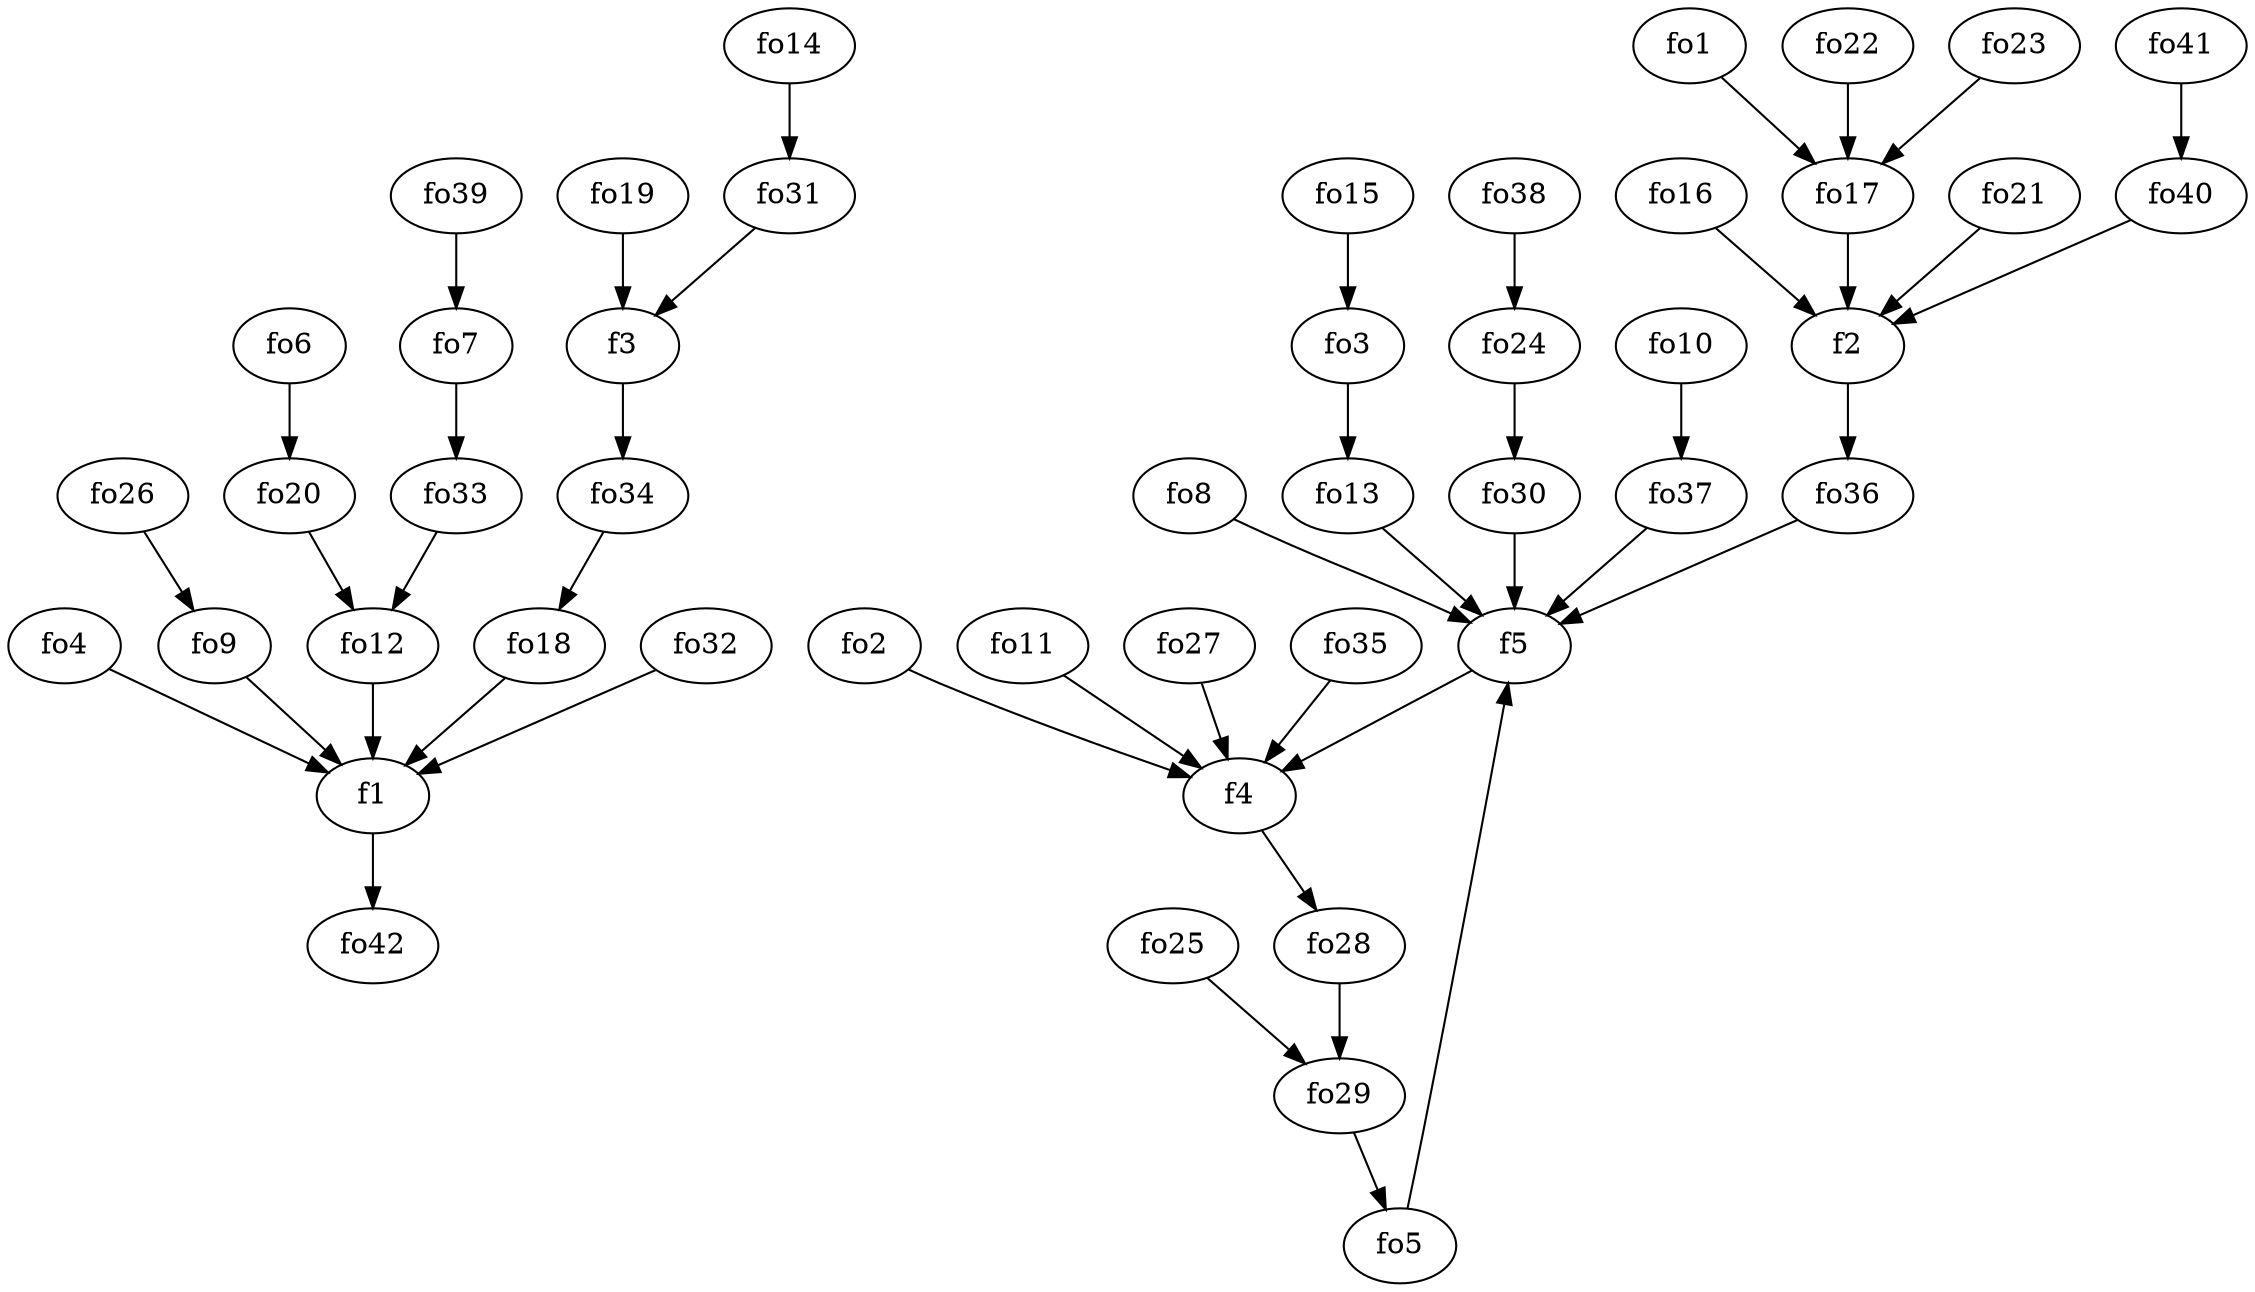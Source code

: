strict digraph  {
f1;
f2;
f3;
f4;
f5;
fo1;
fo2;
fo3;
fo4;
fo5;
fo6;
fo7;
fo8;
fo9;
fo10;
fo11;
fo12;
fo13;
fo14;
fo15;
fo16;
fo17;
fo18;
fo19;
fo20;
fo21;
fo22;
fo23;
fo24;
fo25;
fo26;
fo27;
fo28;
fo29;
fo30;
fo31;
fo32;
fo33;
fo34;
fo35;
fo36;
fo37;
fo38;
fo39;
fo40;
fo41;
fo42;
f1 -> fo42  [weight=2];
f2 -> fo36  [weight=2];
f3 -> fo34  [weight=2];
f4 -> fo28  [weight=2];
f5 -> f4  [weight=2];
fo1 -> fo17  [weight=2];
fo2 -> f4  [weight=2];
fo3 -> fo13  [weight=2];
fo4 -> f1  [weight=2];
fo5 -> f5  [weight=2];
fo6 -> fo20  [weight=2];
fo7 -> fo33  [weight=2];
fo8 -> f5  [weight=2];
fo9 -> f1  [weight=2];
fo10 -> fo37  [weight=2];
fo11 -> f4  [weight=2];
fo12 -> f1  [weight=2];
fo13 -> f5  [weight=2];
fo14 -> fo31  [weight=2];
fo15 -> fo3  [weight=2];
fo16 -> f2  [weight=2];
fo17 -> f2  [weight=2];
fo18 -> f1  [weight=2];
fo19 -> f3  [weight=2];
fo20 -> fo12  [weight=2];
fo21 -> f2  [weight=2];
fo22 -> fo17  [weight=2];
fo23 -> fo17  [weight=2];
fo24 -> fo30  [weight=2];
fo25 -> fo29  [weight=2];
fo26 -> fo9  [weight=2];
fo27 -> f4  [weight=2];
fo28 -> fo29  [weight=2];
fo29 -> fo5  [weight=2];
fo30 -> f5  [weight=2];
fo31 -> f3  [weight=2];
fo32 -> f1  [weight=2];
fo33 -> fo12  [weight=2];
fo34 -> fo18  [weight=2];
fo35 -> f4  [weight=2];
fo36 -> f5  [weight=2];
fo37 -> f5  [weight=2];
fo38 -> fo24  [weight=2];
fo39 -> fo7  [weight=2];
fo40 -> f2  [weight=2];
fo41 -> fo40  [weight=2];
}
